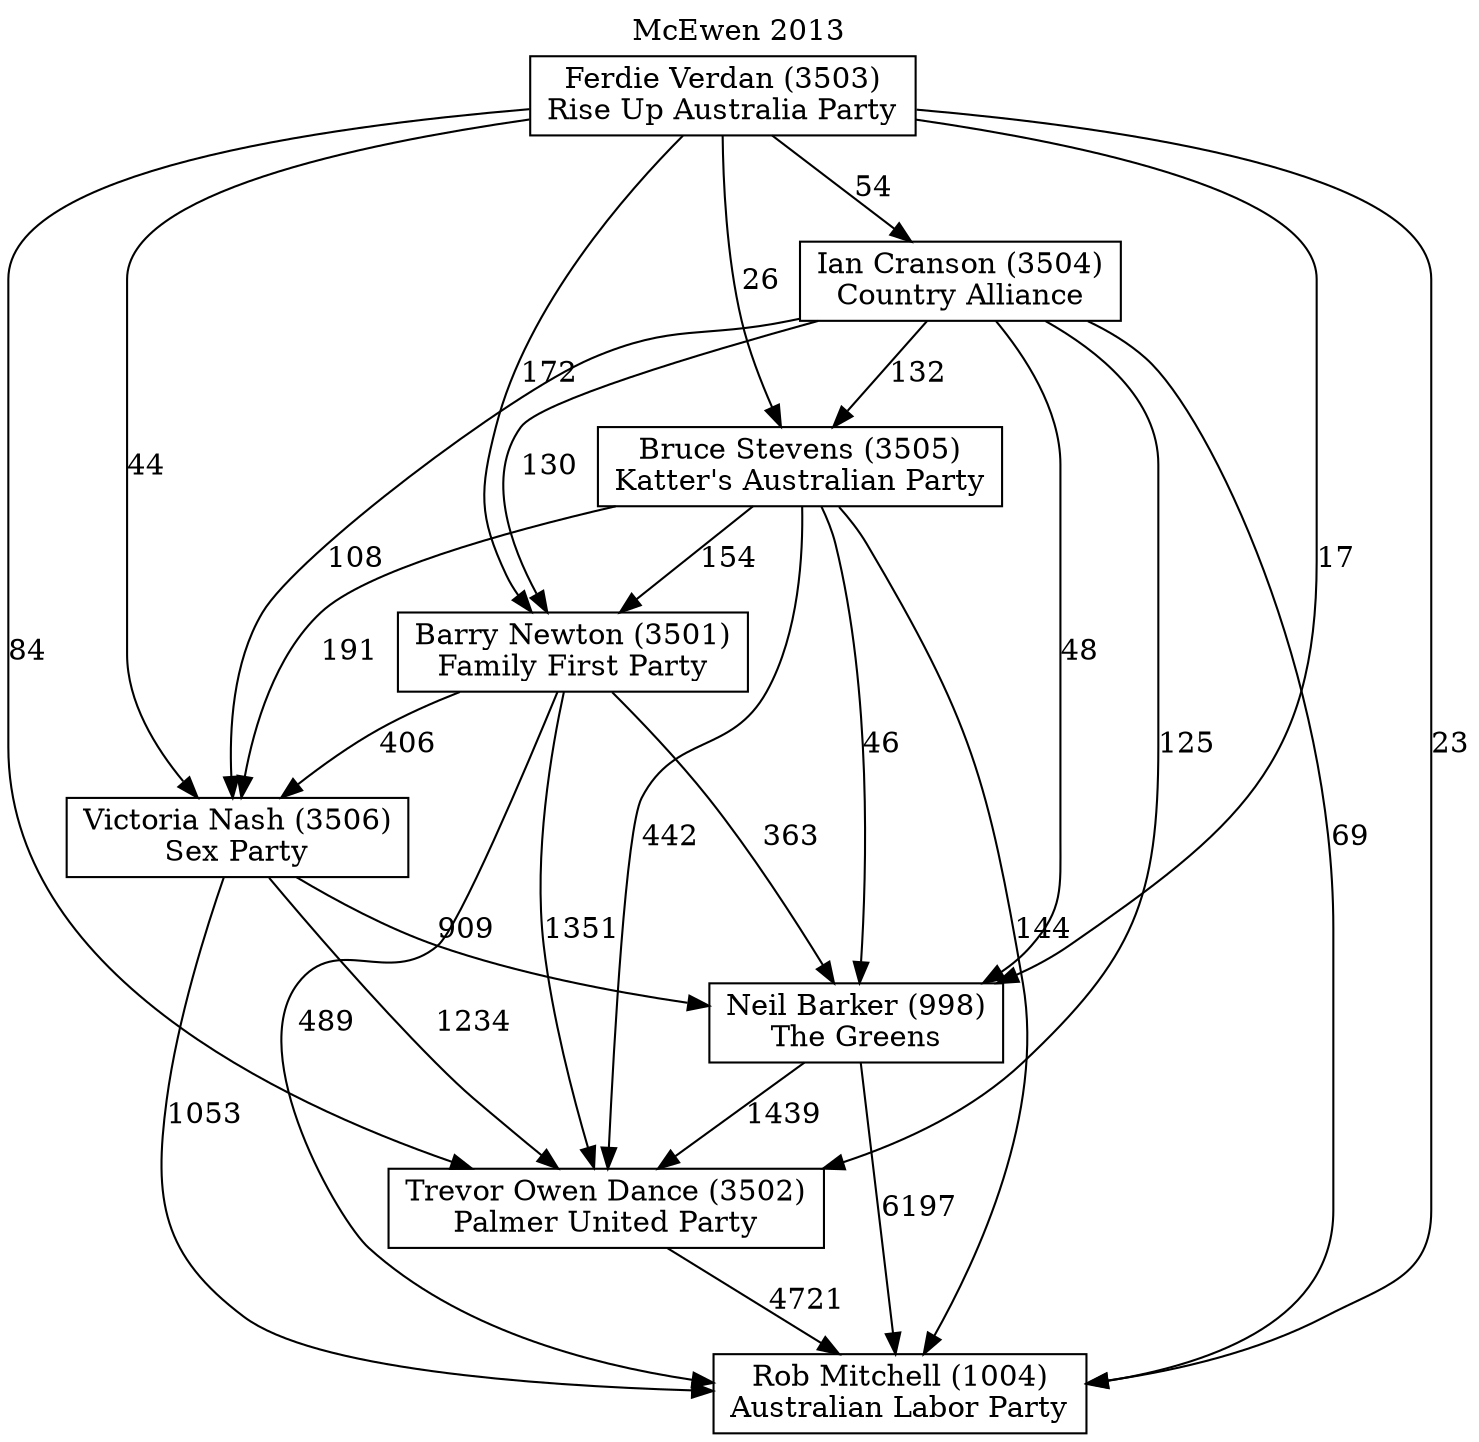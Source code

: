 // House preference flow
digraph "Rob Mitchell (1004)_McEwen_2013" {
	graph [label="McEwen 2013" labelloc=t mclimit=10]
	node [shape=box]
	"Rob Mitchell (1004)" [label="Rob Mitchell (1004)
Australian Labor Party"]
	"Trevor Owen Dance (3502)" [label="Trevor Owen Dance (3502)
Palmer United Party"]
	"Neil Barker (998)" [label="Neil Barker (998)
The Greens"]
	"Victoria Nash (3506)" [label="Victoria Nash (3506)
Sex Party"]
	"Barry Newton (3501)" [label="Barry Newton (3501)
Family First Party"]
	"Bruce Stevens (3505)" [label="Bruce Stevens (3505)
Katter's Australian Party"]
	"Ian Cranson (3504)" [label="Ian Cranson (3504)
Country Alliance"]
	"Ferdie Verdan (3503)" [label="Ferdie Verdan (3503)
Rise Up Australia Party"]
	"Trevor Owen Dance (3502)" -> "Rob Mitchell (1004)" [label=4721]
	"Neil Barker (998)" -> "Trevor Owen Dance (3502)" [label=1439]
	"Victoria Nash (3506)" -> "Neil Barker (998)" [label=909]
	"Barry Newton (3501)" -> "Victoria Nash (3506)" [label=406]
	"Bruce Stevens (3505)" -> "Barry Newton (3501)" [label=154]
	"Ian Cranson (3504)" -> "Bruce Stevens (3505)" [label=132]
	"Ferdie Verdan (3503)" -> "Ian Cranson (3504)" [label=54]
	"Neil Barker (998)" -> "Rob Mitchell (1004)" [label=6197]
	"Victoria Nash (3506)" -> "Rob Mitchell (1004)" [label=1053]
	"Barry Newton (3501)" -> "Rob Mitchell (1004)" [label=489]
	"Bruce Stevens (3505)" -> "Rob Mitchell (1004)" [label=144]
	"Ian Cranson (3504)" -> "Rob Mitchell (1004)" [label=69]
	"Ferdie Verdan (3503)" -> "Rob Mitchell (1004)" [label=23]
	"Ferdie Verdan (3503)" -> "Bruce Stevens (3505)" [label=26]
	"Ian Cranson (3504)" -> "Barry Newton (3501)" [label=130]
	"Ferdie Verdan (3503)" -> "Barry Newton (3501)" [label=172]
	"Bruce Stevens (3505)" -> "Victoria Nash (3506)" [label=191]
	"Ian Cranson (3504)" -> "Victoria Nash (3506)" [label=108]
	"Ferdie Verdan (3503)" -> "Victoria Nash (3506)" [label=44]
	"Barry Newton (3501)" -> "Neil Barker (998)" [label=363]
	"Bruce Stevens (3505)" -> "Neil Barker (998)" [label=46]
	"Ian Cranson (3504)" -> "Neil Barker (998)" [label=48]
	"Ferdie Verdan (3503)" -> "Neil Barker (998)" [label=17]
	"Victoria Nash (3506)" -> "Trevor Owen Dance (3502)" [label=1234]
	"Barry Newton (3501)" -> "Trevor Owen Dance (3502)" [label=1351]
	"Bruce Stevens (3505)" -> "Trevor Owen Dance (3502)" [label=442]
	"Ian Cranson (3504)" -> "Trevor Owen Dance (3502)" [label=125]
	"Ferdie Verdan (3503)" -> "Trevor Owen Dance (3502)" [label=84]
}
